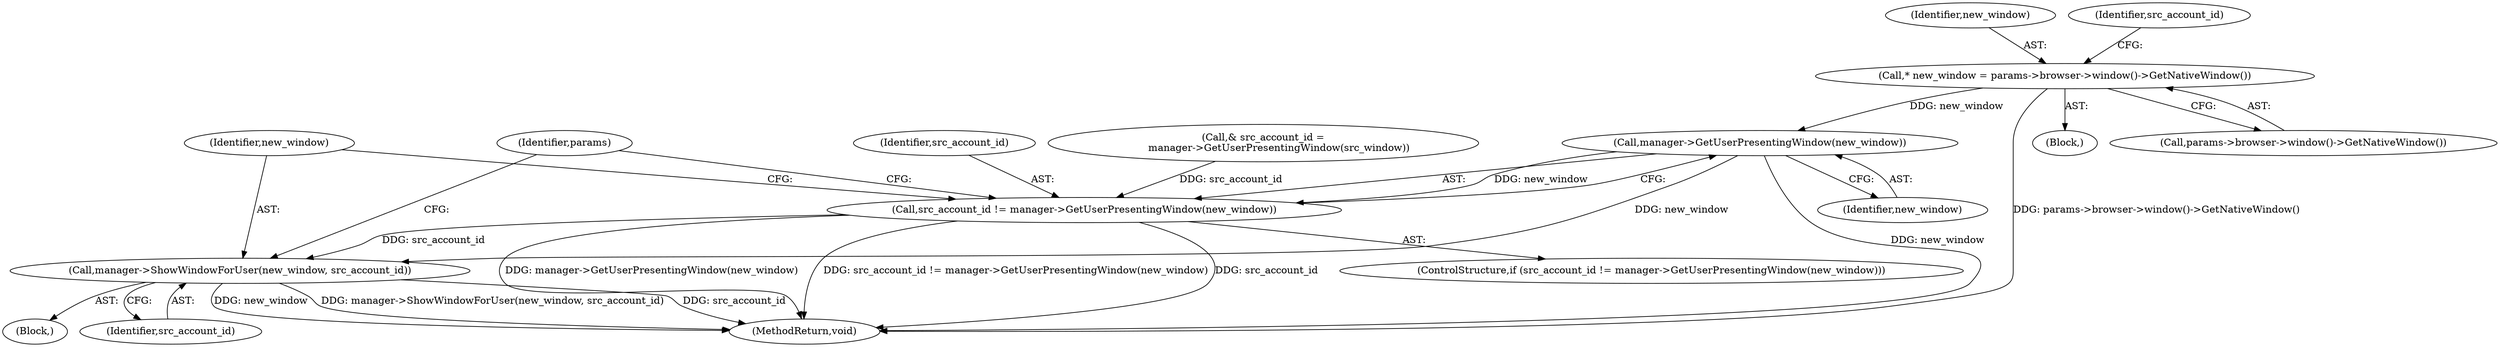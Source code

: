 digraph "0_Chrome_c552cd7b8a0862f6b3c8c6a07f98bda3721101eb_0@pointer" {
"1000258" [label="(Call,* new_window = params->browser->window()->GetNativeWindow())"];
"1000269" [label="(Call,manager->GetUserPresentingWindow(new_window))"];
"1000267" [label="(Call,src_account_id != manager->GetUserPresentingWindow(new_window))"];
"1000272" [label="(Call,manager->ShowWindowForUser(new_window, src_account_id))"];
"1000271" [label="(Block,)"];
"1000259" [label="(Identifier,new_window)"];
"1000665" [label="(MethodReturn,void)"];
"1000252" [label="(Block,)"];
"1000270" [label="(Identifier,new_window)"];
"1000260" [label="(Call,params->browser->window()->GetNativeWindow())"];
"1000274" [label="(Identifier,src_account_id)"];
"1000258" [label="(Call,* new_window = params->browser->window()->GetNativeWindow())"];
"1000269" [label="(Call,manager->GetUserPresentingWindow(new_window))"];
"1000273" [label="(Identifier,new_window)"];
"1000268" [label="(Identifier,src_account_id)"];
"1000278" [label="(Identifier,params)"];
"1000267" [label="(Call,src_account_id != manager->GetUserPresentingWindow(new_window))"];
"1000266" [label="(ControlStructure,if (src_account_id != manager->GetUserPresentingWindow(new_window)))"];
"1000263" [label="(Identifier,src_account_id)"];
"1000272" [label="(Call,manager->ShowWindowForUser(new_window, src_account_id))"];
"1000262" [label="(Call,& src_account_id =\n          manager->GetUserPresentingWindow(src_window))"];
"1000258" -> "1000252"  [label="AST: "];
"1000258" -> "1000260"  [label="CFG: "];
"1000259" -> "1000258"  [label="AST: "];
"1000260" -> "1000258"  [label="AST: "];
"1000263" -> "1000258"  [label="CFG: "];
"1000258" -> "1000665"  [label="DDG: params->browser->window()->GetNativeWindow()"];
"1000258" -> "1000269"  [label="DDG: new_window"];
"1000269" -> "1000267"  [label="AST: "];
"1000269" -> "1000270"  [label="CFG: "];
"1000270" -> "1000269"  [label="AST: "];
"1000267" -> "1000269"  [label="CFG: "];
"1000269" -> "1000665"  [label="DDG: new_window"];
"1000269" -> "1000267"  [label="DDG: new_window"];
"1000269" -> "1000272"  [label="DDG: new_window"];
"1000267" -> "1000266"  [label="AST: "];
"1000268" -> "1000267"  [label="AST: "];
"1000273" -> "1000267"  [label="CFG: "];
"1000278" -> "1000267"  [label="CFG: "];
"1000267" -> "1000665"  [label="DDG: manager->GetUserPresentingWindow(new_window)"];
"1000267" -> "1000665"  [label="DDG: src_account_id != manager->GetUserPresentingWindow(new_window)"];
"1000267" -> "1000665"  [label="DDG: src_account_id"];
"1000262" -> "1000267"  [label="DDG: src_account_id"];
"1000267" -> "1000272"  [label="DDG: src_account_id"];
"1000272" -> "1000271"  [label="AST: "];
"1000272" -> "1000274"  [label="CFG: "];
"1000273" -> "1000272"  [label="AST: "];
"1000274" -> "1000272"  [label="AST: "];
"1000278" -> "1000272"  [label="CFG: "];
"1000272" -> "1000665"  [label="DDG: src_account_id"];
"1000272" -> "1000665"  [label="DDG: new_window"];
"1000272" -> "1000665"  [label="DDG: manager->ShowWindowForUser(new_window, src_account_id)"];
}
